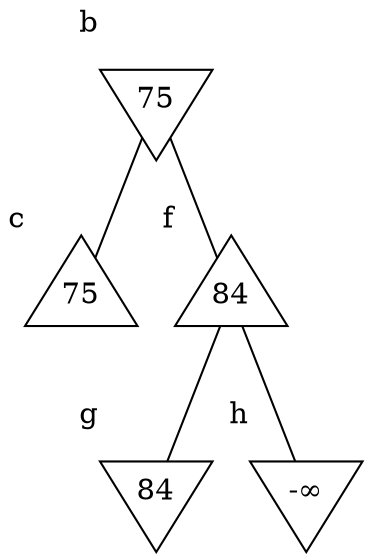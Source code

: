 graph G {
node [fixedsize=true]
margin=0
b [shape="invtriangle",label="75",xlabel="b",height=0.8];
b -- c;
b -- f;
c [shape="triangle",label="75",xlabel="c",height=0.8];
f [shape="triangle",label="84",xlabel="f",height=0.8];
f -- g;
f -- h;
g [shape="invtriangle",label="84",xlabel="g",height=0.8];
h [shape="invtriangle",label="-∞",xlabel="h",height=0.8];
}
